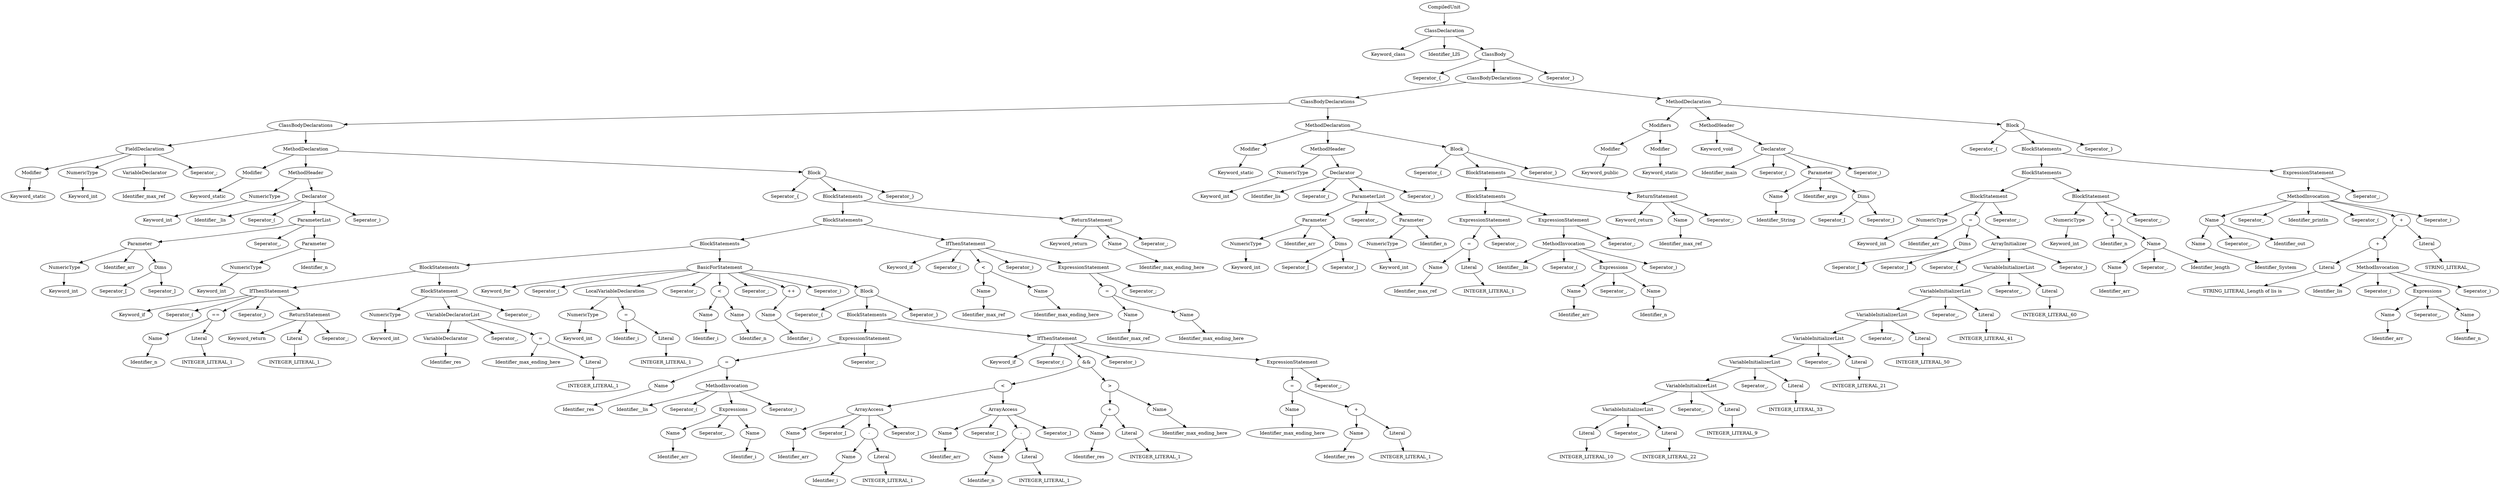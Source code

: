 digraph G{
node[ordering=out]
n1a[label="Keyword_static"]
n1[label="Modifier"]
n1->n1a
n2a[label="Keyword_int"]
n2[label="NumericType"]
n2->n2a
n3a[label="Identifier_max_ref"]
n3[label="VariableDeclarator"]
n3->n3a
n4d[label="Seperator_;"]
n4[label="FieldDeclaration"]
n4->n1
n4->n2
n4->n3
n4->n4d
n5a[label="Keyword_static"]
n5[label="Modifier"]
n5->n5a
n6a[label="Keyword_int"]
n6[label="NumericType"]
n6->n6a
n7a[label="Keyword_int"]
n7[label="NumericType"]
n7->n7a
n8a[label="Seperator_["]
n8b[label="Seperator_]"]
n8[label="Dims"]
n8->n8a
n8->n8b
n9b[label="Identifier_arr"]
n9[label="Parameter"]
n9->n7
n9->n9b
n9->n8
n10a[label="Keyword_int"]
n10[label="NumericType"]
n10->n10a
n11b[label="Identifier_n"]
n11[label="Parameter"]
n11->n10
n11->n11b
n12b[label="Seperator_,"]
n12[label="ParameterList"]
n12->n9
n12->n12b
n12->n11
n13a[label="Identifier__lis"]
n13b[label="Seperator_("]
n13d[label="Seperator_)"]
n13[label="Declarator"]
n13->n13a
n13->n13b
n13->n12
n13->n13d
n14[label="MethodHeader"]
n14->n6
n14->n13
n15a[label="Identifier_n"]
n15[label="Name"]
n15->n15a
n16a[label="INTEGER_LITERAL_1"]
n16[label="Literal"]
n16->n16a
n17[label="=="]
n17->n15
n17->n16
n18a[label="INTEGER_LITERAL_1"]
n18[label="Literal"]
n18->n18a
n19a[label="Keyword_return"]
n19c[label="Seperator_;"]
n19[label="ReturnStatement"]
n19->n19a
n19->n18
n19->n19c
n20a[label="Keyword_if"]
n20b[label="Seperator_("]
n20d[label="Seperator_)"]
n20[label="IfThenStatement"]
n20->n20a
n20->n20b
n20->n17
n20->n20d
n20->n19
n21a[label="Keyword_int"]
n21[label="NumericType"]
n21->n21a
n22a[label="Identifier_res"]
n22[label="VariableDeclarator"]
n22->n22a
n23a[label="INTEGER_LITERAL_1"]
n23[label="Literal"]
n23->n23a
n24a[label="Identifier_max_ending_here"]
n24[label="="]
n24->n24a
n24->n23
n25b[label="Seperator_,"]
n25[label="VariableDeclaratorList"]
n25->n22
n25->n25b
n25->n24
n26c[label="Seperator_;"]
n26[label="BlockStatement"]
n26->n21
n26->n25
n26->n26c
n27[label="BlockStatements"]
n27->n20
n27->n26
n28a[label="Keyword_int"]
n28[label="NumericType"]
n28->n28a
n29a[label="INTEGER_LITERAL_1"]
n29[label="Literal"]
n29->n29a
n30a[label="Identifier_i"]
n30[label="="]
n30->n30a
n30->n29
n31[label="LocalVariableDeclaration"]
n31->n28
n31->n30
n32a[label="Identifier_i"]
n32[label="Name"]
n32->n32a
n33a[label="Identifier_n"]
n33[label="Name"]
n33->n33a
n34[label="<"]
n34->n32
n34->n33
n35a[label="Identifier_i"]
n35[label="Name"]
n35->n35a
n36[label="++"]
n36->n35
n37a[label="Identifier_res"]
n37[label="Name"]
n37->n37a
n38a[label="Identifier_arr"]
n38[label="Name"]
n38->n38a
n39a[label="Identifier_i"]
n39[label="Name"]
n39->n39a
n40b[label="Seperator_,"]
n40[label="Expressions"]
n40->n38
n40->n40b
n40->n39
n41a[label="Identifier__lis"]
n41b[label="Seperator_("]
n41d[label="Seperator_)"]
n41[label="MethodInvocation"]
n41->n41a
n41->n41b
n41->n40
n41->n41d
n42[label="="]
n42->n37
n42->n41
n43b[label="Seperator_;"]
n43[label="ExpressionStatement"]
n43->n42
n43->n43b
n44a[label="Identifier_arr"]
n44[label="Name"]
n44->n44a
n45a[label="Identifier_i"]
n45[label="Name"]
n45->n45a
n46a[label="INTEGER_LITERAL_1"]
n46[label="Literal"]
n46->n46a
n47[label="-"]
n47->n45
n47->n46
n48b[label="Seperator_["]
n48d[label="Seperator_]"]
n48[label="ArrayAccess"]
n48->n44
n48->n48b
n48->n47
n48->n48d
n49a[label="Identifier_arr"]
n49[label="Name"]
n49->n49a
n50a[label="Identifier_n"]
n50[label="Name"]
n50->n50a
n51a[label="INTEGER_LITERAL_1"]
n51[label="Literal"]
n51->n51a
n52[label="-"]
n52->n50
n52->n51
n53b[label="Seperator_["]
n53d[label="Seperator_]"]
n53[label="ArrayAccess"]
n53->n49
n53->n53b
n53->n52
n53->n53d
n54[label="<"]
n54->n48
n54->n53
n55a[label="Identifier_res"]
n55[label="Name"]
n55->n55a
n56a[label="INTEGER_LITERAL_1"]
n56[label="Literal"]
n56->n56a
n57[label="+"]
n57->n55
n57->n56
n58a[label="Identifier_max_ending_here"]
n58[label="Name"]
n58->n58a
n59[label=">"]
n59->n57
n59->n58
n60[label="&&"]
n60->n54
n60->n59
n61a[label="Identifier_max_ending_here"]
n61[label="Name"]
n61->n61a
n62a[label="Identifier_res"]
n62[label="Name"]
n62->n62a
n63a[label="INTEGER_LITERAL_1"]
n63[label="Literal"]
n63->n63a
n64[label="+"]
n64->n62
n64->n63
n65[label="="]
n65->n61
n65->n64
n66b[label="Seperator_;"]
n66[label="ExpressionStatement"]
n66->n65
n66->n66b
n67a[label="Keyword_if"]
n67b[label="Seperator_("]
n67d[label="Seperator_)"]
n67[label="IfThenStatement"]
n67->n67a
n67->n67b
n67->n60
n67->n67d
n67->n66
n68[label="BlockStatements"]
n68->n43
n68->n67
n69a[label="Seperator_{"]
n69c[label="Seperator_}"]
n69[label="Block"]
n69->n69a
n69->n68
n69->n69c
n70a[label="Keyword_for"]
n70b[label="Seperator_("]
n70d[label="Seperator_;"]
n70f[label="Seperator_;"]
n70h[label="Seperator_)"]
n70[label="BasicForStatement"]
n70->n70a
n70->n70b
n70->n31
n70->n70d
n70->n34
n70->n70f
n70->n36
n70->n70h
n70->n69
n71[label="BlockStatements"]
n71->n27
n71->n70
n72a[label="Identifier_max_ref"]
n72[label="Name"]
n72->n72a
n73a[label="Identifier_max_ending_here"]
n73[label="Name"]
n73->n73a
n74[label="<"]
n74->n72
n74->n73
n75a[label="Identifier_max_ref"]
n75[label="Name"]
n75->n75a
n76a[label="Identifier_max_ending_here"]
n76[label="Name"]
n76->n76a
n77[label="="]
n77->n75
n77->n76
n78b[label="Seperator_;"]
n78[label="ExpressionStatement"]
n78->n77
n78->n78b
n79a[label="Keyword_if"]
n79b[label="Seperator_("]
n79d[label="Seperator_)"]
n79[label="IfThenStatement"]
n79->n79a
n79->n79b
n79->n74
n79->n79d
n79->n78
n80[label="BlockStatements"]
n80->n71
n80->n79
n81a[label="Identifier_max_ending_here"]
n81[label="Name"]
n81->n81a
n82a[label="Keyword_return"]
n82c[label="Seperator_;"]
n82[label="ReturnStatement"]
n82->n82a
n82->n81
n82->n82c
n83[label="BlockStatements"]
n83->n80
n83->n82
n84a[label="Seperator_{"]
n84c[label="Seperator_}"]
n84[label="Block"]
n84->n84a
n84->n83
n84->n84c
n85[label="MethodDeclaration"]
n85->n5
n85->n14
n85->n84
n86[label="ClassBodyDeclarations"]
n86->n4
n86->n85
n87a[label="Keyword_static"]
n87[label="Modifier"]
n87->n87a
n88a[label="Keyword_int"]
n88[label="NumericType"]
n88->n88a
n89a[label="Keyword_int"]
n89[label="NumericType"]
n89->n89a
n90a[label="Seperator_["]
n90b[label="Seperator_]"]
n90[label="Dims"]
n90->n90a
n90->n90b
n91b[label="Identifier_arr"]
n91[label="Parameter"]
n91->n89
n91->n91b
n91->n90
n92a[label="Keyword_int"]
n92[label="NumericType"]
n92->n92a
n93b[label="Identifier_n"]
n93[label="Parameter"]
n93->n92
n93->n93b
n94b[label="Seperator_,"]
n94[label="ParameterList"]
n94->n91
n94->n94b
n94->n93
n95a[label="Identifier_lis"]
n95b[label="Seperator_("]
n95d[label="Seperator_)"]
n95[label="Declarator"]
n95->n95a
n95->n95b
n95->n94
n95->n95d
n96[label="MethodHeader"]
n96->n88
n96->n95
n97a[label="Identifier_max_ref"]
n97[label="Name"]
n97->n97a
n98a[label="INTEGER_LITERAL_1"]
n98[label="Literal"]
n98->n98a
n99[label="="]
n99->n97
n99->n98
n100b[label="Seperator_;"]
n100[label="ExpressionStatement"]
n100->n99
n100->n100b
n101a[label="Identifier_arr"]
n101[label="Name"]
n101->n101a
n102a[label="Identifier_n"]
n102[label="Name"]
n102->n102a
n103b[label="Seperator_,"]
n103[label="Expressions"]
n103->n101
n103->n103b
n103->n102
n104a[label="Identifier__lis"]
n104b[label="Seperator_("]
n104d[label="Seperator_)"]
n104[label="MethodInvocation"]
n104->n104a
n104->n104b
n104->n103
n104->n104d
n105b[label="Seperator_;"]
n105[label="ExpressionStatement"]
n105->n104
n105->n105b
n106[label="BlockStatements"]
n106->n100
n106->n105
n107a[label="Identifier_max_ref"]
n107[label="Name"]
n107->n107a
n108a[label="Keyword_return"]
n108c[label="Seperator_;"]
n108[label="ReturnStatement"]
n108->n108a
n108->n107
n108->n108c
n109[label="BlockStatements"]
n109->n106
n109->n108
n110a[label="Seperator_{"]
n110c[label="Seperator_}"]
n110[label="Block"]
n110->n110a
n110->n109
n110->n110c
n111[label="MethodDeclaration"]
n111->n87
n111->n96
n111->n110
n112[label="ClassBodyDeclarations"]
n112->n86
n112->n111
n113a[label="Keyword_public"]
n113[label="Modifier"]
n113->n113a
n114a[label="Keyword_static"]
n114[label="Modifier"]
n114->n114a
n115[label="Modifiers"]
n115->n113
n115->n114
n116a[label="Identifier_String"]
n116[label="Name"]
n116->n116a
n117a[label="Seperator_["]
n117b[label="Seperator_]"]
n117[label="Dims"]
n117->n117a
n117->n117b
n118b[label="Identifier_args"]
n118[label="Parameter"]
n118->n116
n118->n118b
n118->n117
n119a[label="Identifier_main"]
n119b[label="Seperator_("]
n119d[label="Seperator_)"]
n119[label="Declarator"]
n119->n119a
n119->n119b
n119->n118
n119->n119d
n120a[label="Keyword_void"]
n120[label="MethodHeader"]
n120->n120a
n120->n119
n121a[label="Keyword_int"]
n121[label="NumericType"]
n121->n121a
n122a[label="Seperator_["]
n122b[label="Seperator_]"]
n122[label="Dims"]
n122->n122a
n122->n122b
n123a[label="INTEGER_LITERAL_10"]
n123[label="Literal"]
n123->n123a
n124a[label="INTEGER_LITERAL_22"]
n124[label="Literal"]
n124->n124a
n125b[label="Seperator_,"]
n125[label="VariableInitializerList"]
n125->n123
n125->n125b
n125->n124
n126a[label="INTEGER_LITERAL_9"]
n126[label="Literal"]
n126->n126a
n127b[label="Seperator_,"]
n127[label="VariableInitializerList"]
n127->n125
n127->n127b
n127->n126
n128a[label="INTEGER_LITERAL_33"]
n128[label="Literal"]
n128->n128a
n129b[label="Seperator_,"]
n129[label="VariableInitializerList"]
n129->n127
n129->n129b
n129->n128
n130a[label="INTEGER_LITERAL_21"]
n130[label="Literal"]
n130->n130a
n131b[label="Seperator_,"]
n131[label="VariableInitializerList"]
n131->n129
n131->n131b
n131->n130
n132a[label="INTEGER_LITERAL_50"]
n132[label="Literal"]
n132->n132a
n133b[label="Seperator_,"]
n133[label="VariableInitializerList"]
n133->n131
n133->n133b
n133->n132
n134a[label="INTEGER_LITERAL_41"]
n134[label="Literal"]
n134->n134a
n135b[label="Seperator_,"]
n135[label="VariableInitializerList"]
n135->n133
n135->n135b
n135->n134
n136a[label="INTEGER_LITERAL_60"]
n136[label="Literal"]
n136->n136a
n137b[label="Seperator_,"]
n137[label="VariableInitializerList"]
n137->n135
n137->n137b
n137->n136
n138a[label="Seperator_{"]
n138c[label="Seperator_}"]
n138[label="ArrayInitializer"]
n138->n138a
n138->n137
n138->n138c
n139a[label="Identifier_arr"]
n139[label="="]
n139->n139a
n139->n122
n139->n138
n140c[label="Seperator_;"]
n140[label="BlockStatement"]
n140->n121
n140->n139
n140->n140c
n141a[label="Keyword_int"]
n141[label="NumericType"]
n141->n141a
n142a[label="Identifier_arr"]
n142[label="Name"]
n142->n142a
n143b[label="Seperator_."]
n143c[label="Identifier_length"]
n143[label="Name"]
n143->n142
n143->n143b
n143->n143c
n144a[label="Identifier_n"]
n144[label="="]
n144->n144a
n144->n143
n145c[label="Seperator_;"]
n145[label="BlockStatement"]
n145->n141
n145->n144
n145->n145c
n146[label="BlockStatements"]
n146->n140
n146->n145
n147a[label="Identifier_System"]
n147[label="Name"]
n147->n147a
n148b[label="Seperator_."]
n148c[label="Identifier_out"]
n148[label="Name"]
n148->n147
n148->n148b
n148->n148c
n149a[label="STRING_LITERAL_Length of lis is "]
n149[label="Literal"]
n149->n149a
n150a[label="Identifier_arr"]
n150[label="Name"]
n150->n150a
n151a[label="Identifier_n"]
n151[label="Name"]
n151->n151a
n152b[label="Seperator_,"]
n152[label="Expressions"]
n152->n150
n152->n152b
n152->n151
n153a[label="Identifier_lis"]
n153b[label="Seperator_("]
n153d[label="Seperator_)"]
n153[label="MethodInvocation"]
n153->n153a
n153->n153b
n153->n152
n153->n153d
n154[label="+"]
n154->n149
n154->n153
n155a[label="STRING_LITERAL_\n"]
n155[label="Literal"]
n155->n155a
n156[label="+"]
n156->n154
n156->n155
n157b[label="Seperator_."]
n157c[label="Identifier_println"]
n157d[label="Seperator_("]
n157f[label="Seperator_)"]
n157[label="MethodInvocation"]
n157->n148
n157->n157b
n157->n157c
n157->n157d
n157->n156
n157->n157f
n158b[label="Seperator_;"]
n158[label="ExpressionStatement"]
n158->n157
n158->n158b
n159[label="BlockStatements"]
n159->n146
n159->n158
n160a[label="Seperator_{"]
n160c[label="Seperator_}"]
n160[label="Block"]
n160->n160a
n160->n159
n160->n160c
n161[label="MethodDeclaration"]
n161->n115
n161->n120
n161->n160
n162[label="ClassBodyDeclarations"]
n162->n112
n162->n161
n163a[label="Seperator_{"]
n163c[label="Seperator_}"]
n163[label="ClassBody"]
n163->n163a
n163->n162
n163->n163c
n164a[label="Keyword_class"]
n164b[label="Identifier_LIS"]
n164[label="ClassDeclaration"]
n164->n164a
n164->n164b
n164->n163
n165[label="CompiledUnit"]
n165->n164
}
